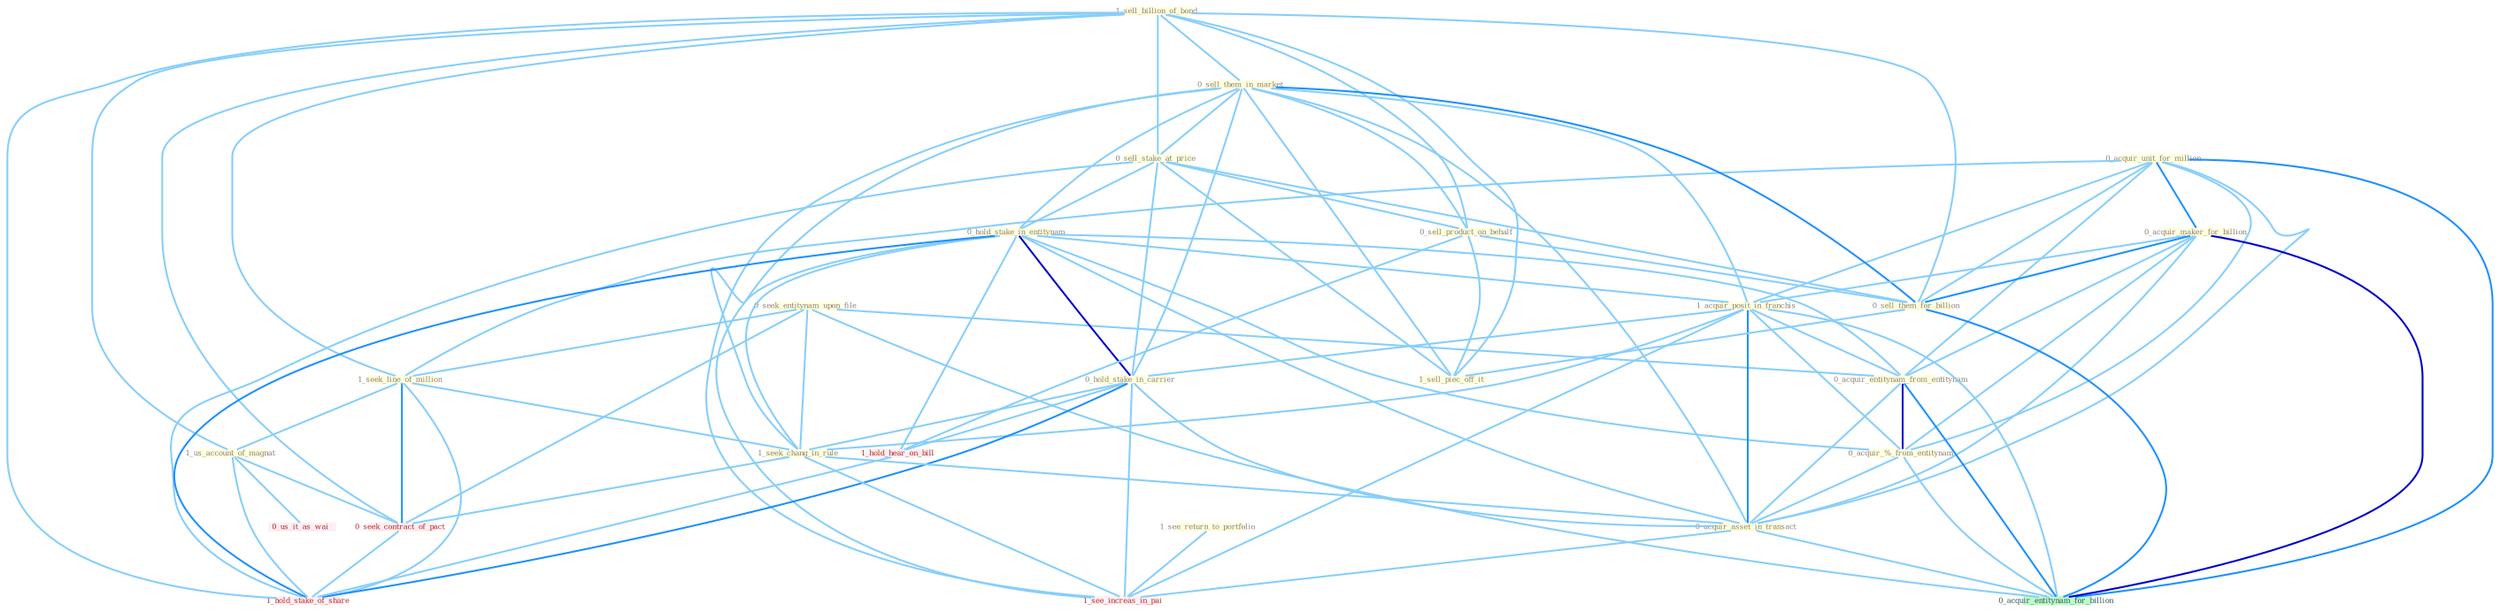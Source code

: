 Graph G{ 
    node
    [shape=polygon,style=filled,width=.5,height=.06,color="#BDFCC9",fixedsize=true,fontsize=4,
    fontcolor="#2f4f4f"];
    {node
    [color="#ffffe0", fontcolor="#8b7d6b"] "0_acquir_unit_for_million " "1_see_return_to_portfolio " "0_seek_entitynam_upon_file " "1_sell_billion_of_bond " "1_seek_line_of_million " "0_sell_them_in_market " "0_sell_stake_at_price " "1_us_account_of_magnat " "0_hold_stake_in_entitynam " "0_acquir_maker_for_billion " "1_acquir_posit_in_franchis " "0_sell_product_on_behalf " "0_hold_stake_in_carrier " "0_acquir_entitynam_from_entitynam " "0_sell_them_for_billion " "1_sell_piec_off_it " "1_seek_chang_in_rule " "0_acquir_%_from_entitynam " "0_acquir_asset_in_transact "}
{node [color="#fff0f5", fontcolor="#b22222"] "0_seek_contract_of_pact " "0_us_it_as_wai " "1_see_increas_in_pai " "1_hold_hear_on_bill " "1_hold_stake_of_share "}
edge [color="#B0E2FF"];

	"0_acquir_unit_for_million " -- "1_seek_line_of_million " [w="1", color="#87cefa" ];
	"0_acquir_unit_for_million " -- "0_acquir_maker_for_billion " [w="2", color="#1e90ff" , len=0.8];
	"0_acquir_unit_for_million " -- "1_acquir_posit_in_franchis " [w="1", color="#87cefa" ];
	"0_acquir_unit_for_million " -- "0_acquir_entitynam_from_entitynam " [w="1", color="#87cefa" ];
	"0_acquir_unit_for_million " -- "0_sell_them_for_billion " [w="1", color="#87cefa" ];
	"0_acquir_unit_for_million " -- "0_acquir_%_from_entitynam " [w="1", color="#87cefa" ];
	"0_acquir_unit_for_million " -- "0_acquir_asset_in_transact " [w="1", color="#87cefa" ];
	"0_acquir_unit_for_million " -- "0_acquir_entitynam_for_billion " [w="2", color="#1e90ff" , len=0.8];
	"1_see_return_to_portfolio " -- "1_see_increas_in_pai " [w="1", color="#87cefa" ];
	"0_seek_entitynam_upon_file " -- "1_seek_line_of_million " [w="1", color="#87cefa" ];
	"0_seek_entitynam_upon_file " -- "0_acquir_entitynam_from_entitynam " [w="1", color="#87cefa" ];
	"0_seek_entitynam_upon_file " -- "1_seek_chang_in_rule " [w="1", color="#87cefa" ];
	"0_seek_entitynam_upon_file " -- "0_seek_contract_of_pact " [w="1", color="#87cefa" ];
	"0_seek_entitynam_upon_file " -- "0_acquir_entitynam_for_billion " [w="1", color="#87cefa" ];
	"1_sell_billion_of_bond " -- "1_seek_line_of_million " [w="1", color="#87cefa" ];
	"1_sell_billion_of_bond " -- "0_sell_them_in_market " [w="1", color="#87cefa" ];
	"1_sell_billion_of_bond " -- "0_sell_stake_at_price " [w="1", color="#87cefa" ];
	"1_sell_billion_of_bond " -- "1_us_account_of_magnat " [w="1", color="#87cefa" ];
	"1_sell_billion_of_bond " -- "0_sell_product_on_behalf " [w="1", color="#87cefa" ];
	"1_sell_billion_of_bond " -- "0_sell_them_for_billion " [w="1", color="#87cefa" ];
	"1_sell_billion_of_bond " -- "1_sell_piec_off_it " [w="1", color="#87cefa" ];
	"1_sell_billion_of_bond " -- "0_seek_contract_of_pact " [w="1", color="#87cefa" ];
	"1_sell_billion_of_bond " -- "1_hold_stake_of_share " [w="1", color="#87cefa" ];
	"1_seek_line_of_million " -- "1_us_account_of_magnat " [w="1", color="#87cefa" ];
	"1_seek_line_of_million " -- "1_seek_chang_in_rule " [w="1", color="#87cefa" ];
	"1_seek_line_of_million " -- "0_seek_contract_of_pact " [w="2", color="#1e90ff" , len=0.8];
	"1_seek_line_of_million " -- "1_hold_stake_of_share " [w="1", color="#87cefa" ];
	"0_sell_them_in_market " -- "0_sell_stake_at_price " [w="1", color="#87cefa" ];
	"0_sell_them_in_market " -- "0_hold_stake_in_entitynam " [w="1", color="#87cefa" ];
	"0_sell_them_in_market " -- "1_acquir_posit_in_franchis " [w="1", color="#87cefa" ];
	"0_sell_them_in_market " -- "0_sell_product_on_behalf " [w="1", color="#87cefa" ];
	"0_sell_them_in_market " -- "0_hold_stake_in_carrier " [w="1", color="#87cefa" ];
	"0_sell_them_in_market " -- "0_sell_them_for_billion " [w="2", color="#1e90ff" , len=0.8];
	"0_sell_them_in_market " -- "1_sell_piec_off_it " [w="1", color="#87cefa" ];
	"0_sell_them_in_market " -- "1_seek_chang_in_rule " [w="1", color="#87cefa" ];
	"0_sell_them_in_market " -- "0_acquir_asset_in_transact " [w="1", color="#87cefa" ];
	"0_sell_them_in_market " -- "1_see_increas_in_pai " [w="1", color="#87cefa" ];
	"0_sell_stake_at_price " -- "0_hold_stake_in_entitynam " [w="1", color="#87cefa" ];
	"0_sell_stake_at_price " -- "0_sell_product_on_behalf " [w="1", color="#87cefa" ];
	"0_sell_stake_at_price " -- "0_hold_stake_in_carrier " [w="1", color="#87cefa" ];
	"0_sell_stake_at_price " -- "0_sell_them_for_billion " [w="1", color="#87cefa" ];
	"0_sell_stake_at_price " -- "1_sell_piec_off_it " [w="1", color="#87cefa" ];
	"0_sell_stake_at_price " -- "1_hold_stake_of_share " [w="1", color="#87cefa" ];
	"1_us_account_of_magnat " -- "0_seek_contract_of_pact " [w="1", color="#87cefa" ];
	"1_us_account_of_magnat " -- "0_us_it_as_wai " [w="1", color="#87cefa" ];
	"1_us_account_of_magnat " -- "1_hold_stake_of_share " [w="1", color="#87cefa" ];
	"0_hold_stake_in_entitynam " -- "1_acquir_posit_in_franchis " [w="1", color="#87cefa" ];
	"0_hold_stake_in_entitynam " -- "0_hold_stake_in_carrier " [w="3", color="#0000cd" , len=0.6];
	"0_hold_stake_in_entitynam " -- "0_acquir_entitynam_from_entitynam " [w="1", color="#87cefa" ];
	"0_hold_stake_in_entitynam " -- "1_seek_chang_in_rule " [w="1", color="#87cefa" ];
	"0_hold_stake_in_entitynam " -- "0_acquir_%_from_entitynam " [w="1", color="#87cefa" ];
	"0_hold_stake_in_entitynam " -- "0_acquir_asset_in_transact " [w="1", color="#87cefa" ];
	"0_hold_stake_in_entitynam " -- "1_see_increas_in_pai " [w="1", color="#87cefa" ];
	"0_hold_stake_in_entitynam " -- "1_hold_hear_on_bill " [w="1", color="#87cefa" ];
	"0_hold_stake_in_entitynam " -- "1_hold_stake_of_share " [w="2", color="#1e90ff" , len=0.8];
	"0_acquir_maker_for_billion " -- "1_acquir_posit_in_franchis " [w="1", color="#87cefa" ];
	"0_acquir_maker_for_billion " -- "0_acquir_entitynam_from_entitynam " [w="1", color="#87cefa" ];
	"0_acquir_maker_for_billion " -- "0_sell_them_for_billion " [w="2", color="#1e90ff" , len=0.8];
	"0_acquir_maker_for_billion " -- "0_acquir_%_from_entitynam " [w="1", color="#87cefa" ];
	"0_acquir_maker_for_billion " -- "0_acquir_asset_in_transact " [w="1", color="#87cefa" ];
	"0_acquir_maker_for_billion " -- "0_acquir_entitynam_for_billion " [w="3", color="#0000cd" , len=0.6];
	"1_acquir_posit_in_franchis " -- "0_hold_stake_in_carrier " [w="1", color="#87cefa" ];
	"1_acquir_posit_in_franchis " -- "0_acquir_entitynam_from_entitynam " [w="1", color="#87cefa" ];
	"1_acquir_posit_in_franchis " -- "1_seek_chang_in_rule " [w="1", color="#87cefa" ];
	"1_acquir_posit_in_franchis " -- "0_acquir_%_from_entitynam " [w="1", color="#87cefa" ];
	"1_acquir_posit_in_franchis " -- "0_acquir_asset_in_transact " [w="2", color="#1e90ff" , len=0.8];
	"1_acquir_posit_in_franchis " -- "0_acquir_entitynam_for_billion " [w="1", color="#87cefa" ];
	"1_acquir_posit_in_franchis " -- "1_see_increas_in_pai " [w="1", color="#87cefa" ];
	"0_sell_product_on_behalf " -- "0_sell_them_for_billion " [w="1", color="#87cefa" ];
	"0_sell_product_on_behalf " -- "1_sell_piec_off_it " [w="1", color="#87cefa" ];
	"0_sell_product_on_behalf " -- "1_hold_hear_on_bill " [w="1", color="#87cefa" ];
	"0_hold_stake_in_carrier " -- "1_seek_chang_in_rule " [w="1", color="#87cefa" ];
	"0_hold_stake_in_carrier " -- "0_acquir_asset_in_transact " [w="1", color="#87cefa" ];
	"0_hold_stake_in_carrier " -- "1_see_increas_in_pai " [w="1", color="#87cefa" ];
	"0_hold_stake_in_carrier " -- "1_hold_hear_on_bill " [w="1", color="#87cefa" ];
	"0_hold_stake_in_carrier " -- "1_hold_stake_of_share " [w="2", color="#1e90ff" , len=0.8];
	"0_acquir_entitynam_from_entitynam " -- "0_acquir_%_from_entitynam " [w="3", color="#0000cd" , len=0.6];
	"0_acquir_entitynam_from_entitynam " -- "0_acquir_asset_in_transact " [w="1", color="#87cefa" ];
	"0_acquir_entitynam_from_entitynam " -- "0_acquir_entitynam_for_billion " [w="2", color="#1e90ff" , len=0.8];
	"0_sell_them_for_billion " -- "1_sell_piec_off_it " [w="1", color="#87cefa" ];
	"0_sell_them_for_billion " -- "0_acquir_entitynam_for_billion " [w="2", color="#1e90ff" , len=0.8];
	"1_seek_chang_in_rule " -- "0_acquir_asset_in_transact " [w="1", color="#87cefa" ];
	"1_seek_chang_in_rule " -- "0_seek_contract_of_pact " [w="1", color="#87cefa" ];
	"1_seek_chang_in_rule " -- "1_see_increas_in_pai " [w="1", color="#87cefa" ];
	"0_acquir_%_from_entitynam " -- "0_acquir_asset_in_transact " [w="1", color="#87cefa" ];
	"0_acquir_%_from_entitynam " -- "0_acquir_entitynam_for_billion " [w="1", color="#87cefa" ];
	"0_acquir_asset_in_transact " -- "0_acquir_entitynam_for_billion " [w="1", color="#87cefa" ];
	"0_acquir_asset_in_transact " -- "1_see_increas_in_pai " [w="1", color="#87cefa" ];
	"0_seek_contract_of_pact " -- "1_hold_stake_of_share " [w="1", color="#87cefa" ];
	"1_hold_hear_on_bill " -- "1_hold_stake_of_share " [w="1", color="#87cefa" ];
}
